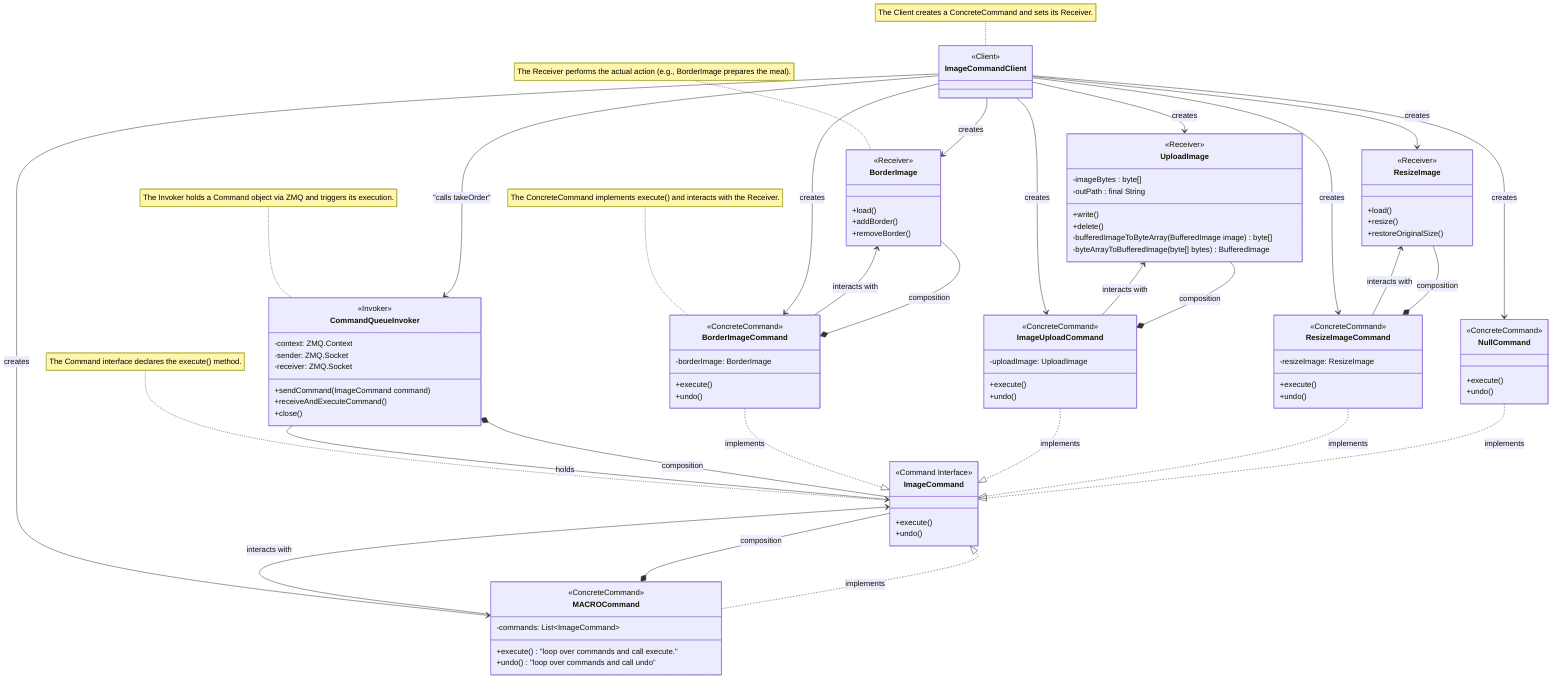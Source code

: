 classDiagram
    note for ImageCommandClient "The Client creates a ConcreteCommand and sets its Receiver."
    note for CommandQueueInvoker "The Invoker holds a Command object via ZMQ and triggers its execution."
    note for ImageCommand "The Command interface declares the execute() method."
    note for BorderImageCommand "The ConcreteCommand implements execute() and interacts with the Receiver."
    note for BorderImage "The Receiver performs the actual action (e.g., BorderImage prepares the meal)."

    class ImageCommandClient {
        <<Client>>
    }
    class CommandQueueInvoker {
        <<Invoker>>
        -context: ZMQ.Context 
        -sender: ZMQ.Socket
        -receiver: ZMQ.Socket
        +sendCommand(ImageCommand command)
        +receiveAndExecuteCommand()
        +close()
    }
    class ImageCommand {
        <<Command Interface>>
        +execute()
        +undo()
    }
    class BorderImageCommand {
        <<ConcreteCommand>>
        -borderImage: BorderImage
        +execute()
        +undo()
    }
    class ImageUploadCommand {
        <<ConcreteCommand>>
        -uploadImage: UploadImage
        +execute()
        +undo()
    }
    class ResizeImageCommand {
        <<ConcreteCommand>>
        -resizeImage: ResizeImage
        +execute()
        +undo()
    }
    class MACROCommand {
        <<ConcreteCommand>>
        -commands: List~ImageCommand~
        +execute() "loop over commands and call execute."
        +undo() "loop over commands and call undo"
    }
    class NullCommand {
        <<ConcreteCommand>>
        +execute()
        +undo()
    }
    class BorderImage {
        <<Receiver>>
        +load()
        +addBorder()
        +removeBorder()
    }
    class UploadImage {
        <<Receiver>>
        -imageBytes : byte[] 
        -outPath : final String 
        +write()
        +delete()
        -bufferedImageToByteArray(BufferedImage image) byte[]
        -byteArrayToBufferedImage(byte[] bytes) BufferedImage
    }
    class ResizeImage {
        <<Receiver>>
        +load()
        +resize()
        +restoreOriginalSize()
    }

    ImageCommandClient --> BorderImage : creates
    ImageCommandClient --> UploadImage : creates
    ImageCommandClient --> ResizeImage : creates
    ImageCommandClient --> BorderImageCommand : creates
    ImageCommandClient --> ImageUploadCommand : creates
    ImageCommandClient --> ResizeImageCommand : creates
    ImageCommandClient --> MACROCommand : creates
    ImageCommandClient --> NullCommand : creates
    ImageCommandClient --> CommandQueueInvoker : "calls takeOrder"
    CommandQueueInvoker --> ImageCommand : holds
    CommandQueueInvoker *-- ImageCommand : composition
    BorderImage <-- BorderImageCommand : interacts with
    BorderImage --* BorderImageCommand : composition
    BorderImageCommand ..|> ImageCommand : implements
    UploadImage <-- ImageUploadCommand : interacts with
    UploadImage --* ImageUploadCommand : composition
    ImageUploadCommand ..|> ImageCommand : implements
    ResizeImage <-- ResizeImageCommand : interacts with
    ResizeImage --* ResizeImageCommand : composition
    ResizeImageCommand ..|> ImageCommand : implements
    ImageCommand <-- MACROCommand : interacts with
    ImageCommand --* MACROCommand : composition
    MACROCommand ..|> ImageCommand : implements
    NullCommand ..|> ImageCommand : implements
